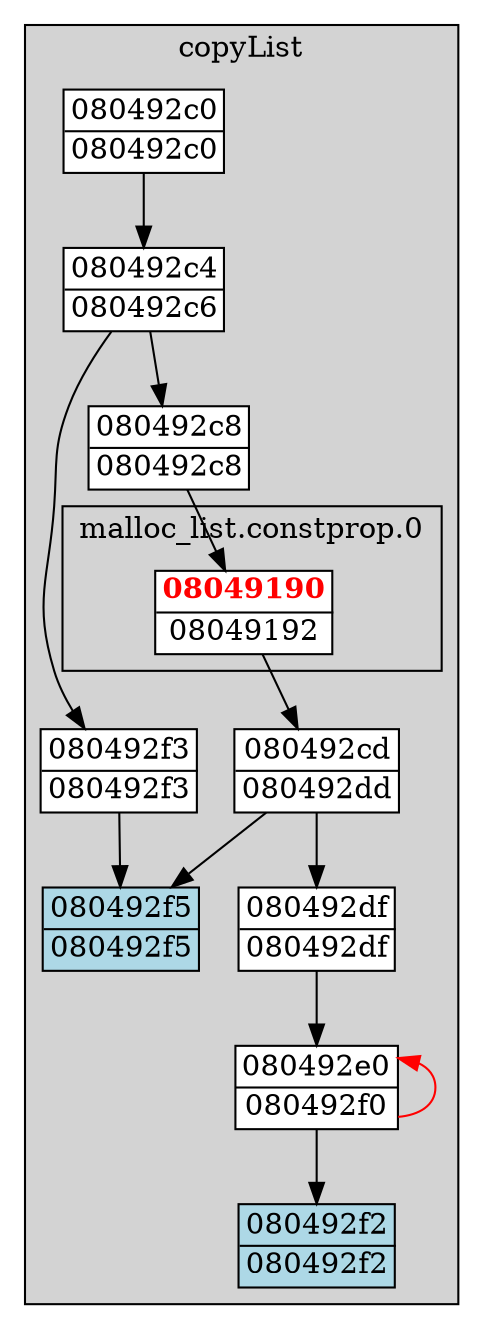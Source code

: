 digraph G {
node[fillcolor=white style="filled,solid" shape=none margin=0];
"080492c0" -> "080492c4";
"080492f3" -> "080492f5";
"08049190_080492c8" -> "080492cd";
"080492c4" -> "080492c8";
"080492c4" -> "080492f3";
"080492df" -> "080492e0";
"080492cd" -> "080492df";
"080492cd" -> "080492f5";
"080492c8" -> "08049190_080492c8";
"080492e0" -> "080492e0" [dir=back color=red];
"080492e0" -> "080492f2";
subgraph "cluster_copyList" {
  style="filled,solid";
  color=black;
  fillcolor=lightgrey;
  label="copyList";"080492f3" [label=<<TABLE BORDER="1" CELLBORDER="0" CELLSPACING="0"><TR><TD>080492f3</TD></TR><HR/><TR><TD>080492f3</TD></TR></TABLE>>];
  "080492f5" [label=<<TABLE BORDER="1" CELLBORDER="0" CELLSPACING="0"><TR><TD>080492f5</TD></TR><HR/><TR><TD>080492f5</TD></TR></TABLE>> fillcolor=lightblue];
  "080492f2" [label=<<TABLE BORDER="1" CELLBORDER="0" CELLSPACING="0"><TR><TD>080492f2</TD></TR><HR/><TR><TD>080492f2</TD></TR></TABLE>> fillcolor=lightblue];
  "080492e0" [label=<<TABLE BORDER="1" CELLBORDER="0" CELLSPACING="0"><TR><TD>080492e0</TD></TR><HR/><TR><TD>080492f0</TD></TR></TABLE>>];
  "080492df" [label=<<TABLE BORDER="1" CELLBORDER="0" CELLSPACING="0"><TR><TD>080492df</TD></TR><HR/><TR><TD>080492df</TD></TR></TABLE>>];
  "080492cd" [label=<<TABLE BORDER="1" CELLBORDER="0" CELLSPACING="0"><TR><TD>080492cd</TD></TR><HR/><TR><TD>080492dd</TD></TR></TABLE>>];
  "080492c8" [label=<<TABLE BORDER="1" CELLBORDER="0" CELLSPACING="0"><TR><TD>080492c8</TD></TR><HR/><TR><TD>080492c8</TD></TR></TABLE>>];
  "080492c4" [label=<<TABLE BORDER="1" CELLBORDER="0" CELLSPACING="0"><TR><TD>080492c4</TD></TR><HR/><TR><TD>080492c6</TD></TR></TABLE>>];
  "080492c0" [label=<<TABLE BORDER="1" CELLBORDER="0" CELLSPACING="0"><TR><TD>080492c0</TD></TR><HR/><TR><TD>080492c0</TD></TR></TABLE>>];
  subgraph "cluster_malloc_list.constprop.0_080492c8" {
    style="filled,solid";
    color=black;
    fillcolor=lightgrey;
    label="malloc_list.constprop.0";"08049190_080492c8" [label=<<TABLE BORDER="1" CELLBORDER="0" CELLSPACING="0"><TR><TD><FONT COLOR="red"><B>08049190</B></FONT></TD></TR><HR/><TR><TD>08049192</TD></TR></TABLE>>];
    }
}

}